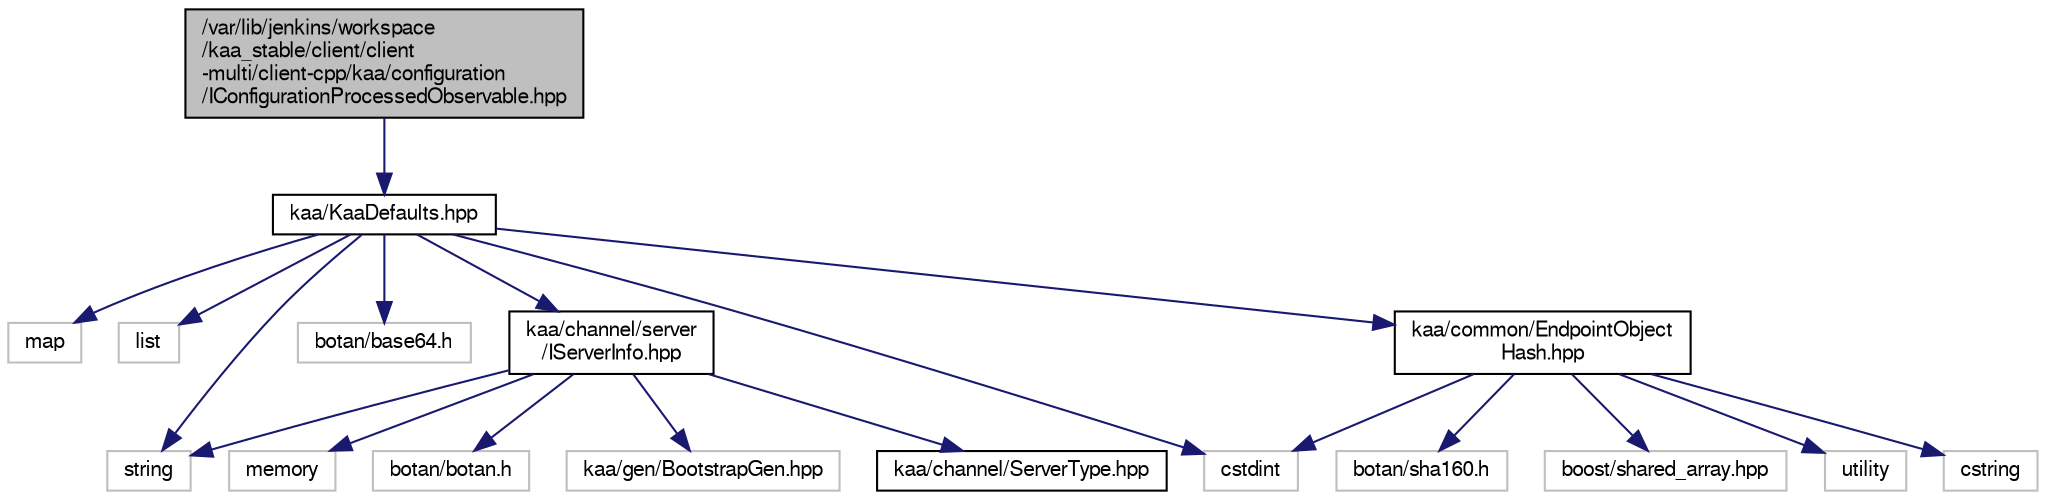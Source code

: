 digraph "/var/lib/jenkins/workspace/kaa_stable/client/client-multi/client-cpp/kaa/configuration/IConfigurationProcessedObservable.hpp"
{
  bgcolor="transparent";
  edge [fontname="FreeSans",fontsize="10",labelfontname="FreeSans",labelfontsize="10"];
  node [fontname="FreeSans",fontsize="10",shape=record];
  Node1 [label="/var/lib/jenkins/workspace\l/kaa_stable/client/client\l-multi/client-cpp/kaa/configuration\l/IConfigurationProcessedObservable.hpp",height=0.2,width=0.4,color="black", fillcolor="grey75", style="filled" fontcolor="black"];
  Node1 -> Node2 [color="midnightblue",fontsize="10",style="solid",fontname="FreeSans"];
  Node2 [label="kaa/KaaDefaults.hpp",height=0.2,width=0.4,color="black",URL="$KaaDefaults_8hpp.html"];
  Node2 -> Node3 [color="midnightblue",fontsize="10",style="solid",fontname="FreeSans"];
  Node3 [label="map",height=0.2,width=0.4,color="grey75"];
  Node2 -> Node4 [color="midnightblue",fontsize="10",style="solid",fontname="FreeSans"];
  Node4 [label="list",height=0.2,width=0.4,color="grey75"];
  Node2 -> Node5 [color="midnightblue",fontsize="10",style="solid",fontname="FreeSans"];
  Node5 [label="string",height=0.2,width=0.4,color="grey75"];
  Node2 -> Node6 [color="midnightblue",fontsize="10",style="solid",fontname="FreeSans"];
  Node6 [label="botan/base64.h",height=0.2,width=0.4,color="grey75"];
  Node2 -> Node7 [color="midnightblue",fontsize="10",style="solid",fontname="FreeSans"];
  Node7 [label="cstdint",height=0.2,width=0.4,color="grey75"];
  Node2 -> Node8 [color="midnightblue",fontsize="10",style="solid",fontname="FreeSans"];
  Node8 [label="kaa/channel/server\l/IServerInfo.hpp",height=0.2,width=0.4,color="black",URL="$IServerInfo_8hpp.html"];
  Node8 -> Node5 [color="midnightblue",fontsize="10",style="solid",fontname="FreeSans"];
  Node8 -> Node9 [color="midnightblue",fontsize="10",style="solid",fontname="FreeSans"];
  Node9 [label="memory",height=0.2,width=0.4,color="grey75"];
  Node8 -> Node10 [color="midnightblue",fontsize="10",style="solid",fontname="FreeSans"];
  Node10 [label="botan/botan.h",height=0.2,width=0.4,color="grey75"];
  Node8 -> Node11 [color="midnightblue",fontsize="10",style="solid",fontname="FreeSans"];
  Node11 [label="kaa/gen/BootstrapGen.hpp",height=0.2,width=0.4,color="grey75"];
  Node8 -> Node12 [color="midnightblue",fontsize="10",style="solid",fontname="FreeSans"];
  Node12 [label="kaa/channel/ServerType.hpp",height=0.2,width=0.4,color="black",URL="$ServerType_8hpp.html"];
  Node2 -> Node13 [color="midnightblue",fontsize="10",style="solid",fontname="FreeSans"];
  Node13 [label="kaa/common/EndpointObject\lHash.hpp",height=0.2,width=0.4,color="black",URL="$EndpointObjectHash_8hpp.html"];
  Node13 -> Node14 [color="midnightblue",fontsize="10",style="solid",fontname="FreeSans"];
  Node14 [label="utility",height=0.2,width=0.4,color="grey75"];
  Node13 -> Node15 [color="midnightblue",fontsize="10",style="solid",fontname="FreeSans"];
  Node15 [label="cstring",height=0.2,width=0.4,color="grey75"];
  Node13 -> Node16 [color="midnightblue",fontsize="10",style="solid",fontname="FreeSans"];
  Node16 [label="botan/sha160.h",height=0.2,width=0.4,color="grey75"];
  Node13 -> Node7 [color="midnightblue",fontsize="10",style="solid",fontname="FreeSans"];
  Node13 -> Node17 [color="midnightblue",fontsize="10",style="solid",fontname="FreeSans"];
  Node17 [label="boost/shared_array.hpp",height=0.2,width=0.4,color="grey75"];
}
